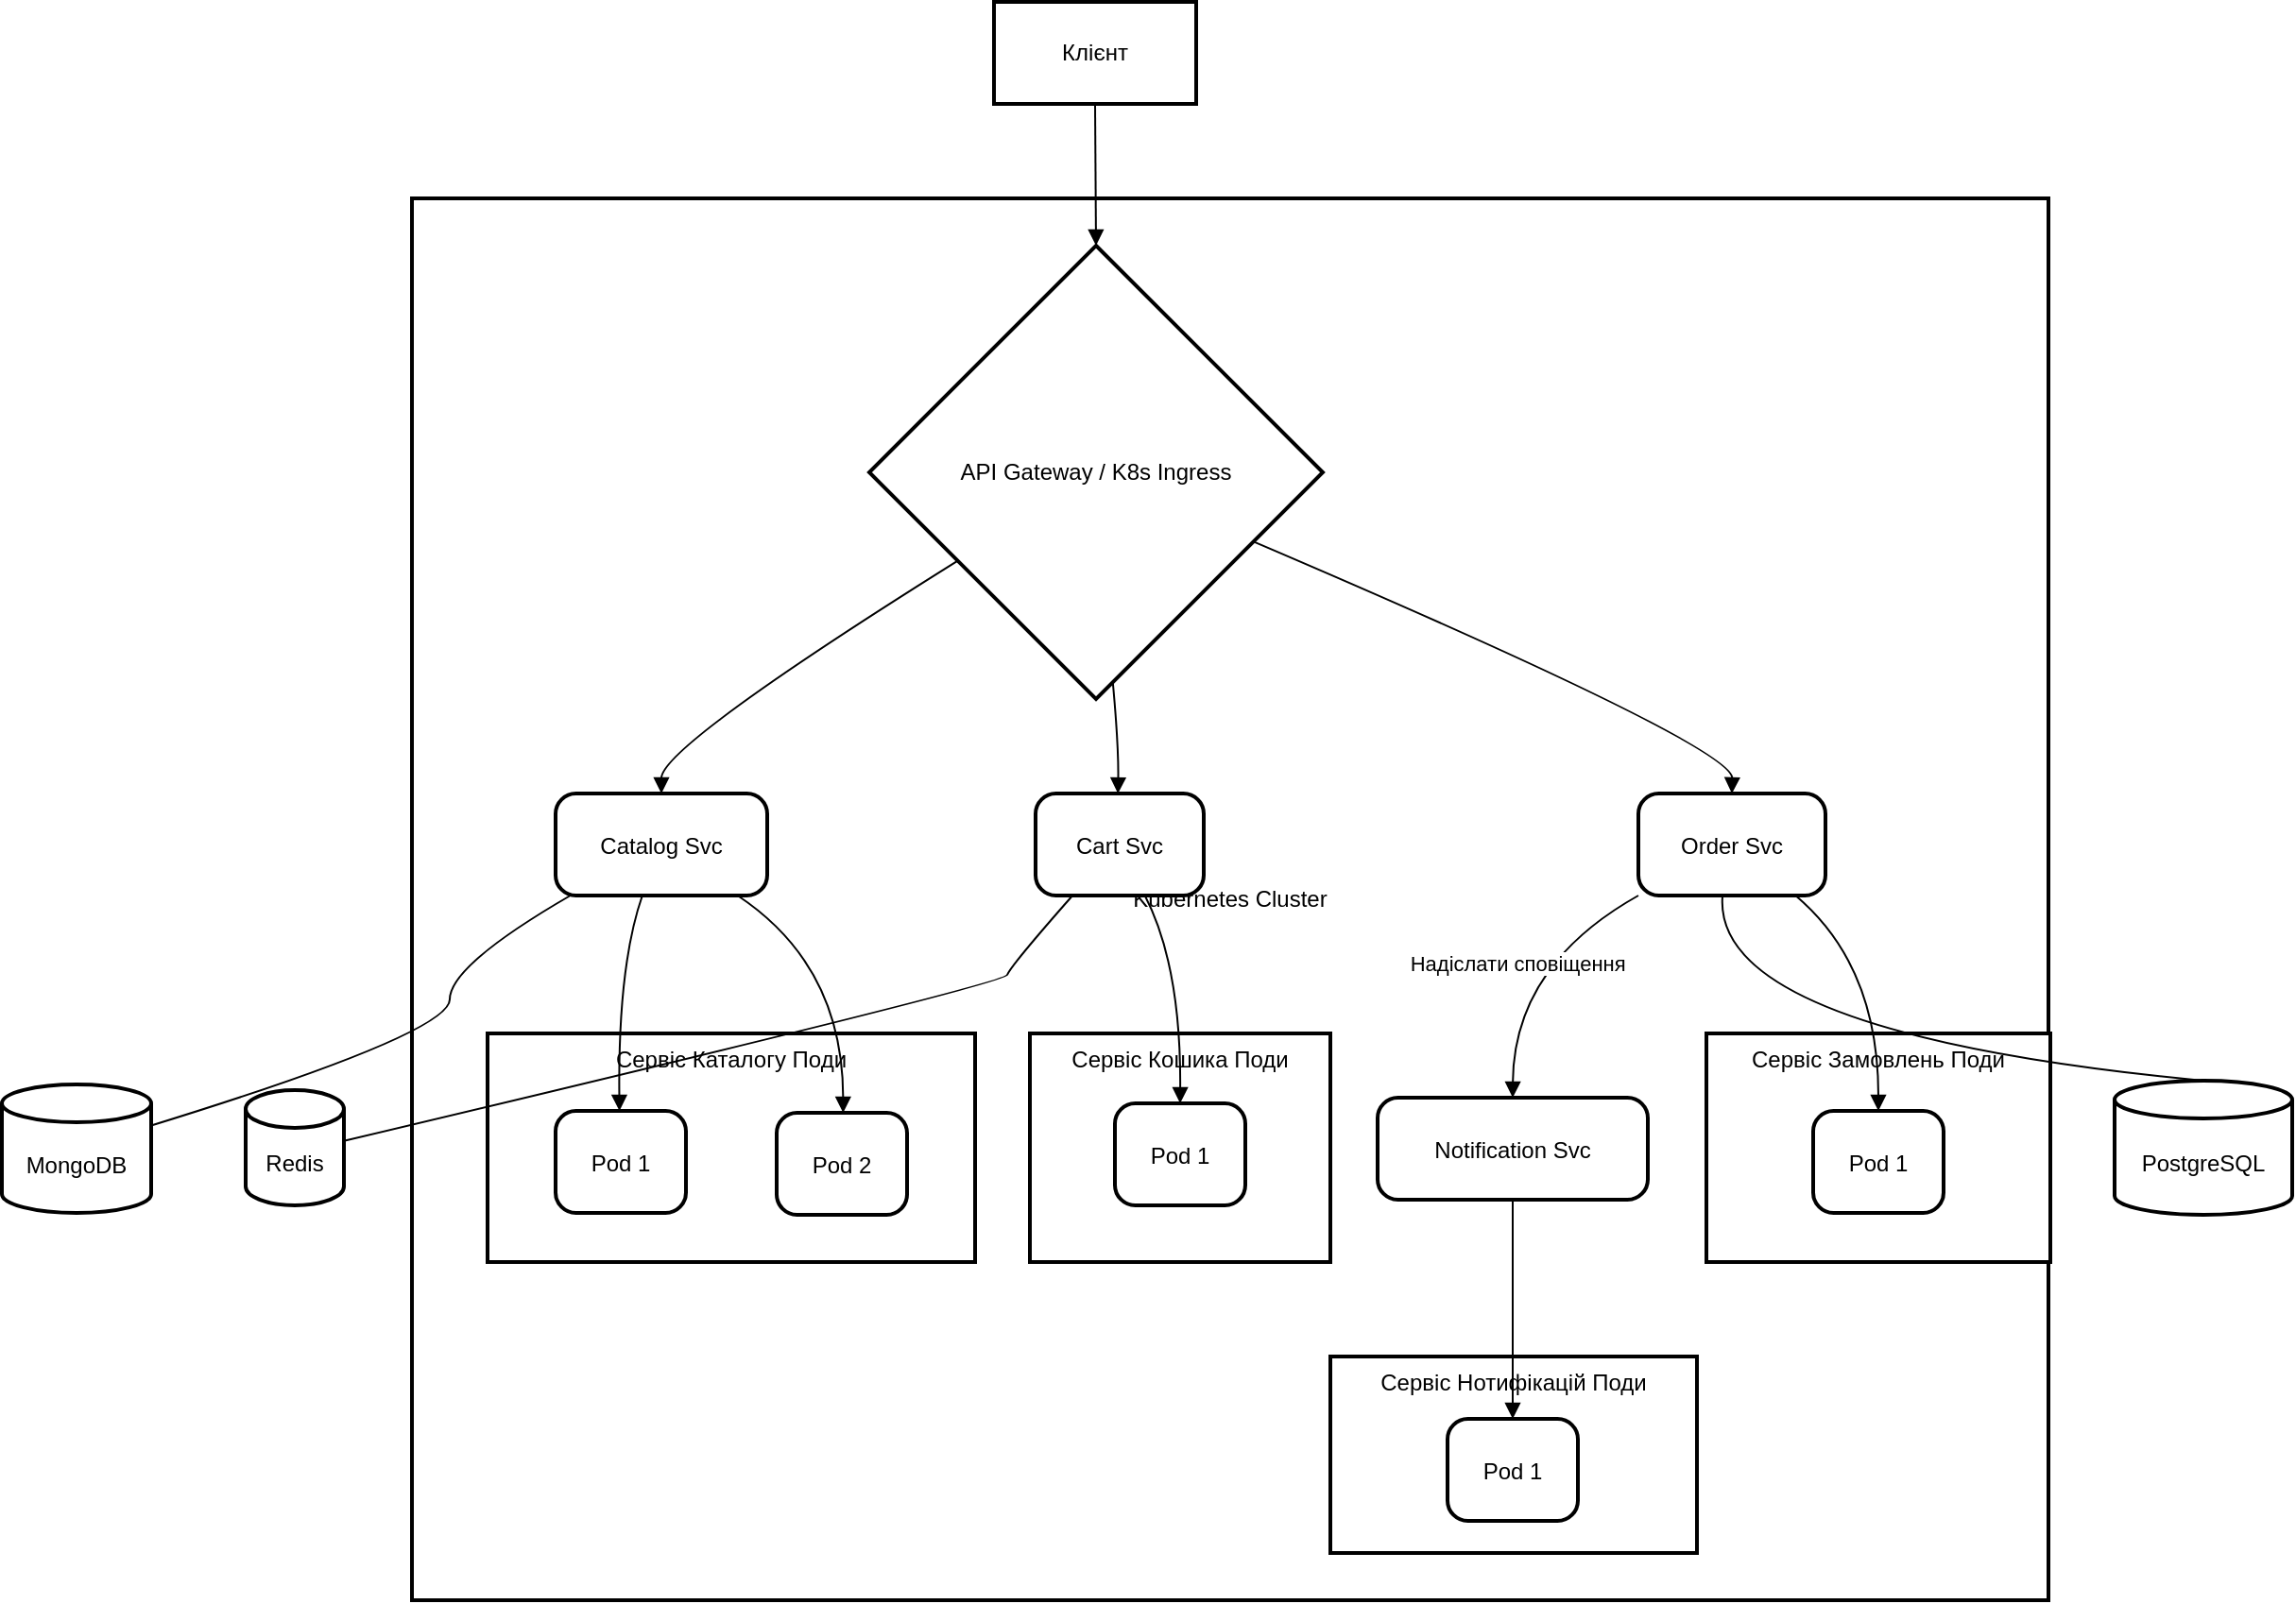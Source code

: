 <mxfile version="27.0.9">
  <diagram name="Сторінка-1" id="5j1Yj_BLczJOeBl_uHeI">
    <mxGraphModel dx="1282" dy="698" grid="1" gridSize="10" guides="1" tooltips="1" connect="1" arrows="1" fold="1" page="1" pageScale="1" pageWidth="827" pageHeight="1169" math="0" shadow="0">
      <root>
        <mxCell id="0" />
        <mxCell id="1" parent="0" />
        <mxCell id="hFGmCG--aH60y3n9ryzT-1" value="Kubernetes Cluster" style="whiteSpace=wrap;strokeWidth=2;" vertex="1" parent="1">
          <mxGeometry x="237" y="124" width="866" height="742" as="geometry" />
        </mxCell>
        <mxCell id="hFGmCG--aH60y3n9ryzT-2" value="Сервіс Нотифікацій Поди" style="whiteSpace=wrap;strokeWidth=2;verticalAlign=top;" vertex="1" parent="1">
          <mxGeometry x="723" y="737" width="194" height="104" as="geometry" />
        </mxCell>
        <mxCell id="hFGmCG--aH60y3n9ryzT-3" value="Сервіс Замовлень Поди" style="whiteSpace=wrap;strokeWidth=2;verticalAlign=top;" vertex="1" parent="1">
          <mxGeometry x="922" y="566" width="182" height="121" as="geometry" />
        </mxCell>
        <mxCell id="hFGmCG--aH60y3n9ryzT-4" value="Сервіс Кошика Поди" style="whiteSpace=wrap;strokeWidth=2;verticalAlign=top;" vertex="1" parent="1">
          <mxGeometry x="564" y="566" width="159" height="121" as="geometry" />
        </mxCell>
        <mxCell id="hFGmCG--aH60y3n9ryzT-5" value="Сервіс Каталогу Поди" style="whiteSpace=wrap;strokeWidth=2;verticalAlign=top;" vertex="1" parent="1">
          <mxGeometry x="277" y="566" width="258" height="121" as="geometry" />
        </mxCell>
        <mxCell id="hFGmCG--aH60y3n9ryzT-6" value="Клієнт" style="whiteSpace=wrap;strokeWidth=2;" vertex="1" parent="1">
          <mxGeometry x="545" y="20" width="107" height="54" as="geometry" />
        </mxCell>
        <mxCell id="hFGmCG--aH60y3n9ryzT-7" value="API Gateway / K8s Ingress" style="rhombus;strokeWidth=2;whiteSpace=wrap;" vertex="1" parent="1">
          <mxGeometry x="479" y="149" width="240" height="240" as="geometry" />
        </mxCell>
        <mxCell id="hFGmCG--aH60y3n9ryzT-8" value="Catalog Svc" style="rounded=1;arcSize=20;strokeWidth=2" vertex="1" parent="1">
          <mxGeometry x="313" y="439" width="112" height="54" as="geometry" />
        </mxCell>
        <mxCell id="hFGmCG--aH60y3n9ryzT-9" value="Cart Svc" style="rounded=1;arcSize=20;strokeWidth=2" vertex="1" parent="1">
          <mxGeometry x="567" y="439" width="89" height="54" as="geometry" />
        </mxCell>
        <mxCell id="hFGmCG--aH60y3n9ryzT-10" value="Order Svc" style="rounded=1;arcSize=20;strokeWidth=2" vertex="1" parent="1">
          <mxGeometry x="886" y="439" width="99" height="54" as="geometry" />
        </mxCell>
        <mxCell id="hFGmCG--aH60y3n9ryzT-11" value="Notification Svc" style="rounded=1;arcSize=20;strokeWidth=2" vertex="1" parent="1">
          <mxGeometry x="748" y="600" width="143" height="54" as="geometry" />
        </mxCell>
        <mxCell id="hFGmCG--aH60y3n9ryzT-12" value="MongoDB" style="shape=cylinder3;boundedLbl=1;backgroundOutline=1;size=10;strokeWidth=2;whiteSpace=wrap;" vertex="1" parent="1">
          <mxGeometry x="20" y="593" width="79" height="68" as="geometry" />
        </mxCell>
        <mxCell id="hFGmCG--aH60y3n9ryzT-13" value="Redis" style="shape=cylinder3;boundedLbl=1;backgroundOutline=1;size=10;strokeWidth=2;whiteSpace=wrap;" vertex="1" parent="1">
          <mxGeometry x="149" y="596" width="52" height="61" as="geometry" />
        </mxCell>
        <mxCell id="hFGmCG--aH60y3n9ryzT-14" value="PostgreSQL" style="shape=cylinder3;boundedLbl=1;backgroundOutline=1;size=10;strokeWidth=2;whiteSpace=wrap;" vertex="1" parent="1">
          <mxGeometry x="1138" y="591" width="94" height="71" as="geometry" />
        </mxCell>
        <mxCell id="hFGmCG--aH60y3n9ryzT-15" value="Pod 1" style="rounded=1;arcSize=20;strokeWidth=2" vertex="1" parent="1">
          <mxGeometry x="313" y="607" width="69" height="54" as="geometry" />
        </mxCell>
        <mxCell id="hFGmCG--aH60y3n9ryzT-16" value="Pod 2" style="rounded=1;arcSize=20;strokeWidth=2" vertex="1" parent="1">
          <mxGeometry x="430" y="608" width="69" height="54" as="geometry" />
        </mxCell>
        <mxCell id="hFGmCG--aH60y3n9ryzT-17" value="Pod 1" style="rounded=1;arcSize=20;strokeWidth=2" vertex="1" parent="1">
          <mxGeometry x="609" y="603" width="69" height="54" as="geometry" />
        </mxCell>
        <mxCell id="hFGmCG--aH60y3n9ryzT-18" value="Pod 1" style="rounded=1;arcSize=20;strokeWidth=2" vertex="1" parent="1">
          <mxGeometry x="978.5" y="607" width="69" height="54" as="geometry" />
        </mxCell>
        <mxCell id="hFGmCG--aH60y3n9ryzT-19" value="Pod 1" style="rounded=1;arcSize=20;strokeWidth=2" vertex="1" parent="1">
          <mxGeometry x="785" y="770" width="69" height="54" as="geometry" />
        </mxCell>
        <mxCell id="hFGmCG--aH60y3n9ryzT-20" value="" style="curved=1;startArrow=none;endArrow=block;exitX=0.5;exitY=1;entryX=0.5;entryY=0;rounded=0;" edge="1" parent="1" source="hFGmCG--aH60y3n9ryzT-6" target="hFGmCG--aH60y3n9ryzT-7">
          <mxGeometry relative="1" as="geometry">
            <Array as="points" />
          </mxGeometry>
        </mxCell>
        <mxCell id="hFGmCG--aH60y3n9ryzT-21" value="" style="curved=1;startArrow=none;endArrow=block;exitX=0;exitY=0.82;entryX=0.5;entryY=0;rounded=0;" edge="1" parent="1" source="hFGmCG--aH60y3n9ryzT-7" target="hFGmCG--aH60y3n9ryzT-8">
          <mxGeometry relative="1" as="geometry">
            <Array as="points">
              <mxPoint x="369" y="414" />
            </Array>
          </mxGeometry>
        </mxCell>
        <mxCell id="hFGmCG--aH60y3n9ryzT-22" value="" style="curved=1;startArrow=none;endArrow=block;exitX=0.54;exitY=1;entryX=0.49;entryY=0;rounded=0;" edge="1" parent="1" source="hFGmCG--aH60y3n9ryzT-7" target="hFGmCG--aH60y3n9ryzT-9">
          <mxGeometry relative="1" as="geometry">
            <Array as="points">
              <mxPoint x="611" y="414" />
            </Array>
          </mxGeometry>
        </mxCell>
        <mxCell id="hFGmCG--aH60y3n9ryzT-23" value="" style="curved=1;startArrow=none;endArrow=block;exitX=1;exitY=0.72;entryX=0.5;entryY=0;rounded=0;" edge="1" parent="1" source="hFGmCG--aH60y3n9ryzT-7" target="hFGmCG--aH60y3n9ryzT-10">
          <mxGeometry relative="1" as="geometry">
            <Array as="points">
              <mxPoint x="936" y="414" />
            </Array>
          </mxGeometry>
        </mxCell>
        <mxCell id="hFGmCG--aH60y3n9ryzT-24" value="Надіслати сповіщення" style="curved=1;startArrow=none;endArrow=block;exitX=0;exitY=1;entryX=0.5;entryY=0;rounded=0;" edge="1" parent="1" source="hFGmCG--aH60y3n9ryzT-10" target="hFGmCG--aH60y3n9ryzT-11">
          <mxGeometry relative="1" as="geometry">
            <Array as="points">
              <mxPoint x="820" y="530" />
            </Array>
          </mxGeometry>
        </mxCell>
        <mxCell id="hFGmCG--aH60y3n9ryzT-25" value="" style="curved=1;startArrow=none;endArrow=none;exitX=0.07;exitY=1;entryX=1;entryY=0.32;rounded=0;" edge="1" parent="1" source="hFGmCG--aH60y3n9ryzT-8" target="hFGmCG--aH60y3n9ryzT-12">
          <mxGeometry relative="1" as="geometry">
            <Array as="points">
              <mxPoint x="257" y="530" />
              <mxPoint x="257" y="566" />
            </Array>
          </mxGeometry>
        </mxCell>
        <mxCell id="hFGmCG--aH60y3n9ryzT-26" value="" style="curved=1;startArrow=none;endArrow=none;exitX=0.22;exitY=1;entryX=1.01;entryY=0.44;rounded=0;" edge="1" parent="1" source="hFGmCG--aH60y3n9ryzT-9" target="hFGmCG--aH60y3n9ryzT-13">
          <mxGeometry relative="1" as="geometry">
            <Array as="points">
              <mxPoint x="554" y="530" />
              <mxPoint x="550" y="540" />
            </Array>
          </mxGeometry>
        </mxCell>
        <mxCell id="hFGmCG--aH60y3n9ryzT-27" value="" style="curved=1;startArrow=none;endArrow=none;exitX=0.45;exitY=1;entryX=0.5;entryY=0;rounded=0;entryDx=0;entryDy=0;entryPerimeter=0;" edge="1" parent="1" source="hFGmCG--aH60y3n9ryzT-10" target="hFGmCG--aH60y3n9ryzT-14">
          <mxGeometry relative="1" as="geometry">
            <Array as="points">
              <mxPoint x="924" y="566" />
            </Array>
          </mxGeometry>
        </mxCell>
        <mxCell id="hFGmCG--aH60y3n9ryzT-28" value="" style="curved=1;startArrow=none;endArrow=block;exitX=0.41;exitY=1;entryX=0.49;entryY=0;rounded=0;" edge="1" parent="1" source="hFGmCG--aH60y3n9ryzT-8" target="hFGmCG--aH60y3n9ryzT-15">
          <mxGeometry relative="1" as="geometry">
            <Array as="points">
              <mxPoint x="346" y="530" />
            </Array>
          </mxGeometry>
        </mxCell>
        <mxCell id="hFGmCG--aH60y3n9ryzT-29" value="" style="curved=1;startArrow=none;endArrow=block;exitX=0.86;exitY=1;entryX=0.51;entryY=0;rounded=0;" edge="1" parent="1" source="hFGmCG--aH60y3n9ryzT-8" target="hFGmCG--aH60y3n9ryzT-16">
          <mxGeometry relative="1" as="geometry">
            <Array as="points">
              <mxPoint x="465" y="530" />
            </Array>
          </mxGeometry>
        </mxCell>
        <mxCell id="hFGmCG--aH60y3n9ryzT-30" value="" style="curved=1;startArrow=none;endArrow=block;exitX=0.65;exitY=1;entryX=0.5;entryY=0;rounded=0;" edge="1" parent="1" source="hFGmCG--aH60y3n9ryzT-9" target="hFGmCG--aH60y3n9ryzT-17">
          <mxGeometry relative="1" as="geometry">
            <Array as="points">
              <mxPoint x="644" y="530" />
            </Array>
          </mxGeometry>
        </mxCell>
        <mxCell id="hFGmCG--aH60y3n9ryzT-31" value="" style="curved=1;startArrow=none;endArrow=block;exitX=0.84;exitY=1;entryX=0.5;entryY=0;rounded=0;" edge="1" parent="1" source="hFGmCG--aH60y3n9ryzT-10" target="hFGmCG--aH60y3n9ryzT-18">
          <mxGeometry relative="1" as="geometry">
            <Array as="points">
              <mxPoint x="1013" y="530" />
            </Array>
          </mxGeometry>
        </mxCell>
        <mxCell id="hFGmCG--aH60y3n9ryzT-32" value="" style="curved=1;startArrow=none;endArrow=block;exitX=0.5;exitY=1;entryX=0.5;entryY=0.01;rounded=0;" edge="1" parent="1" source="hFGmCG--aH60y3n9ryzT-11" target="hFGmCG--aH60y3n9ryzT-19">
          <mxGeometry relative="1" as="geometry">
            <Array as="points" />
          </mxGeometry>
        </mxCell>
      </root>
    </mxGraphModel>
  </diagram>
</mxfile>
